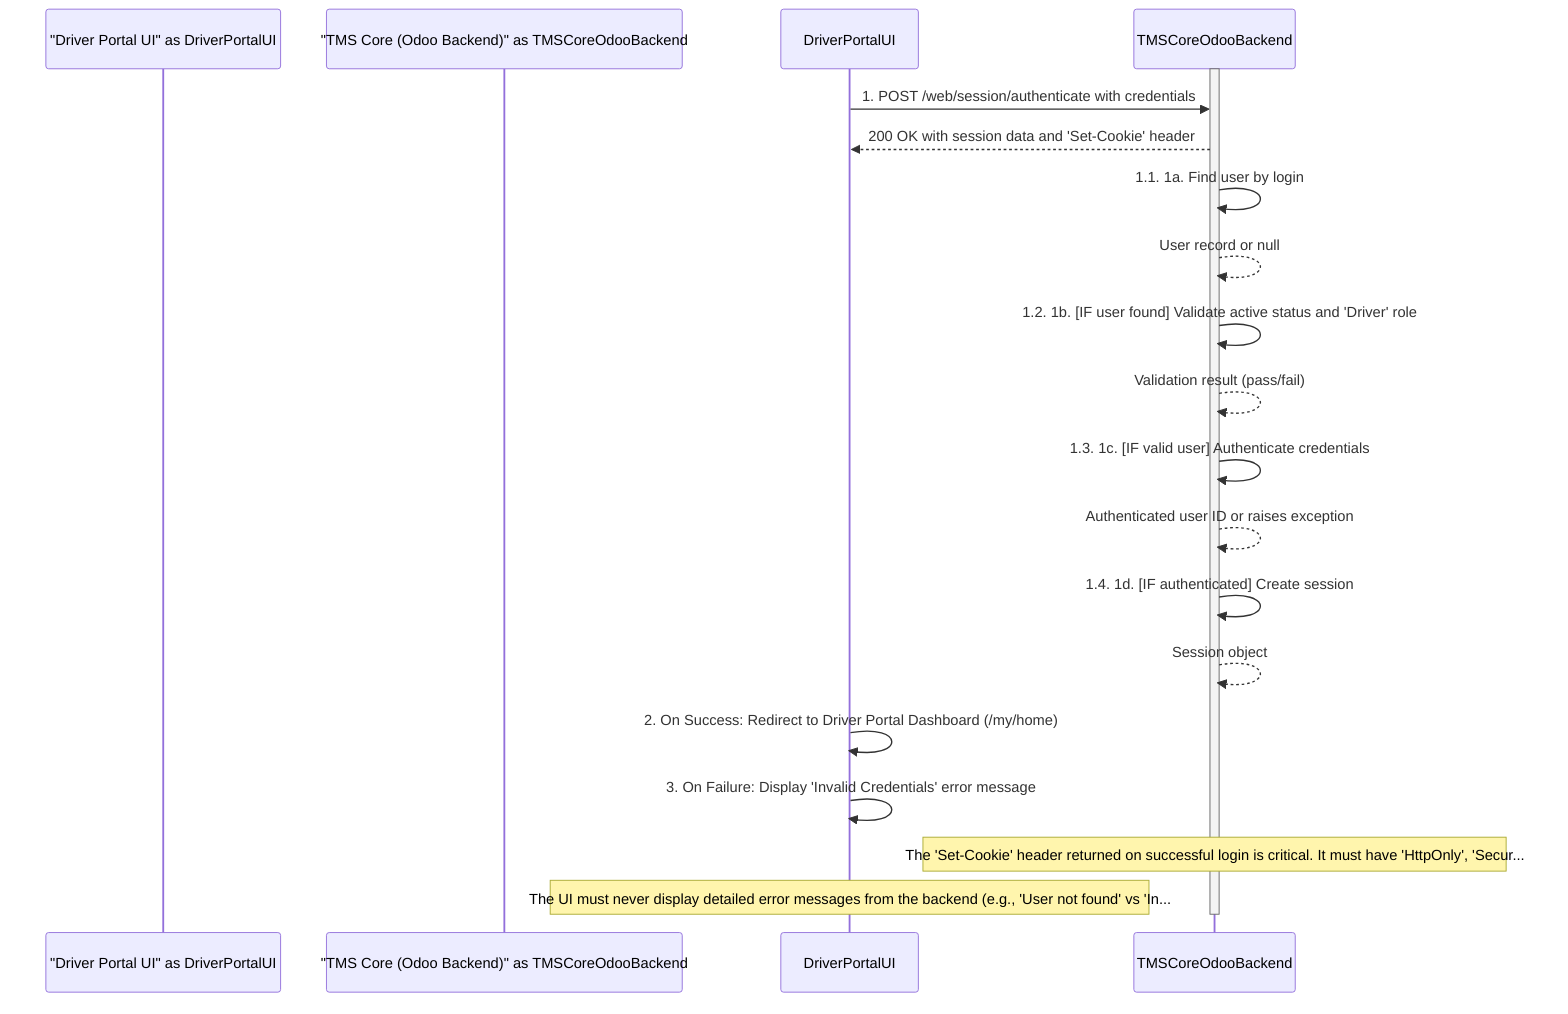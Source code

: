 sequenceDiagram
    participant "Driver Portal UI" as DriverPortalUI
    participant "TMS Core (Odoo Backend)" as TMSCoreOdooBackend

    activate TMSCoreOdooBackend
    DriverPortalUI->>TMSCoreOdooBackend: 1. POST /web/session/authenticate with credentials
    TMSCoreOdooBackend-->>DriverPortalUI: 200 OK with session data and 'Set-Cookie' header
    TMSCoreOdooBackend->>TMSCoreOdooBackend: 1.1. 1a. Find user by login
    TMSCoreOdooBackend-->>TMSCoreOdooBackend: User record or null
    TMSCoreOdooBackend->>TMSCoreOdooBackend: 1.2. 1b. [IF user found] Validate active status and 'Driver' role
    TMSCoreOdooBackend-->>TMSCoreOdooBackend: Validation result (pass/fail)
    TMSCoreOdooBackend->>TMSCoreOdooBackend: 1.3. 1c. [IF valid user] Authenticate credentials
    TMSCoreOdooBackend-->>TMSCoreOdooBackend: Authenticated user ID or raises exception
    TMSCoreOdooBackend->>TMSCoreOdooBackend: 1.4. 1d. [IF authenticated] Create session
    TMSCoreOdooBackend-->>TMSCoreOdooBackend: Session object
    DriverPortalUI->>DriverPortalUI: 2. On Success: Redirect to Driver Portal Dashboard (/my/home)
    DriverPortalUI->>DriverPortalUI: 3. On Failure: Display 'Invalid Credentials' error message

    note over TMSCoreOdooBackend: The 'Set-Cookie' header returned on successful login is critical. It must have 'HttpOnly', 'Secur...
    note over DriverPortalUI: The UI must never display detailed error messages from the backend (e.g., 'User not found' vs 'In...

    deactivate TMSCoreOdooBackend